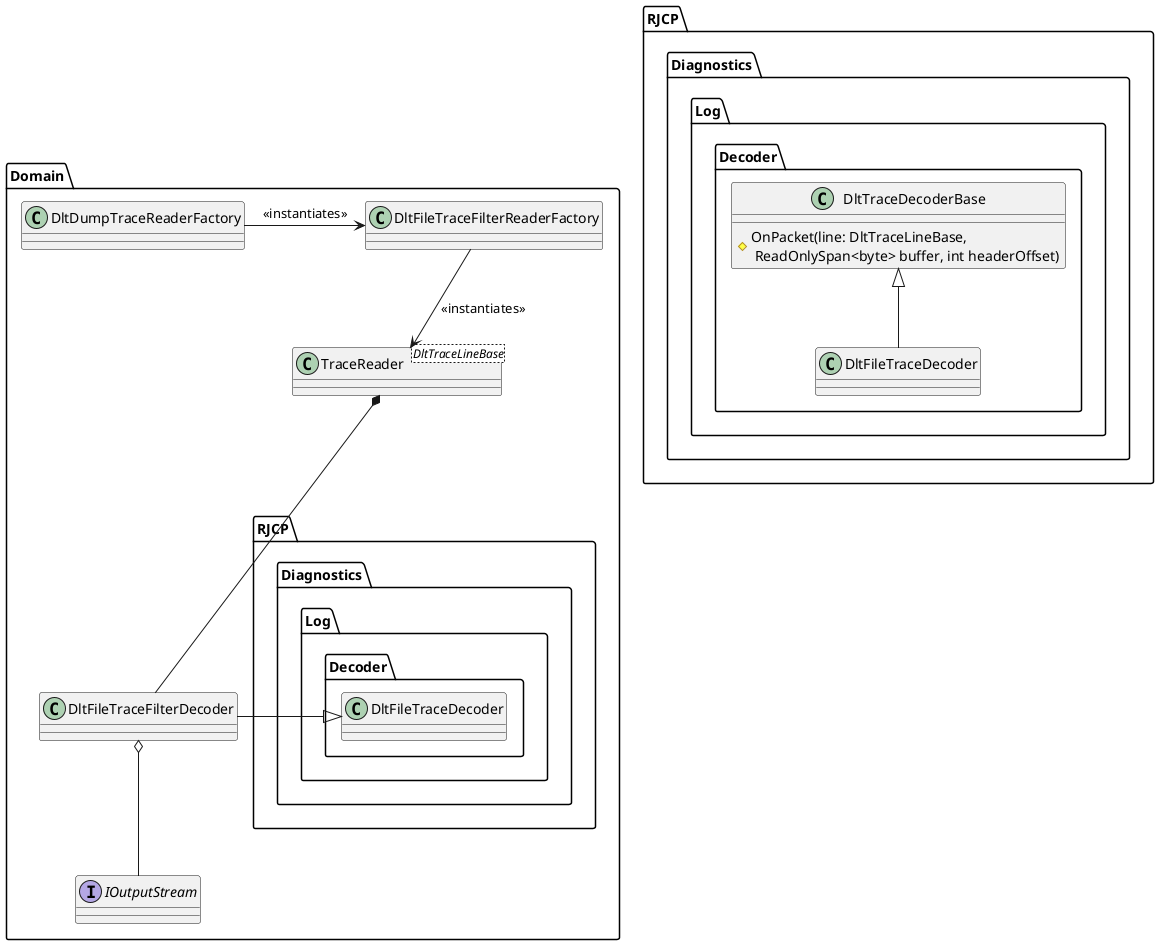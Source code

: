 @startuml Domain.Decoder.Writer

namespace Domain {
  class DltDumpTraceReaderFactory
  interface IOutputStream

  DltDumpTraceReaderFactory -r-> DltFileTraceFilterReaderFactory : <<instantiates>>

  class DltFileTraceFilterReaderFactory
  class TraceReader<DltTraceLineBase>
  class DltFileTraceFilterDecoder
  DltFileTraceFilterReaderFactory -d-> TraceReader : <<instantiates>>
  TraceReader *-d- DltFileTraceFilterDecoder
  DltFileTraceFilterDecoder -r-|> RJCP.Diagnostics.Log.Decoder.DltFileTraceDecoder
  DltFileTraceFilterDecoder o-d- IOutputStream
}

namespace RJCP.Diagnostics.Log.Decoder {
    class DltTraceDecoderBase {
        #OnPacket(line: DltTraceLineBase,\n ReadOnlySpan<byte> buffer, int headerOffset)
    }
    class DltFileTraceDecoder
    DltTraceDecoderBase <|-d- DltFileTraceDecoder
}
@enduml